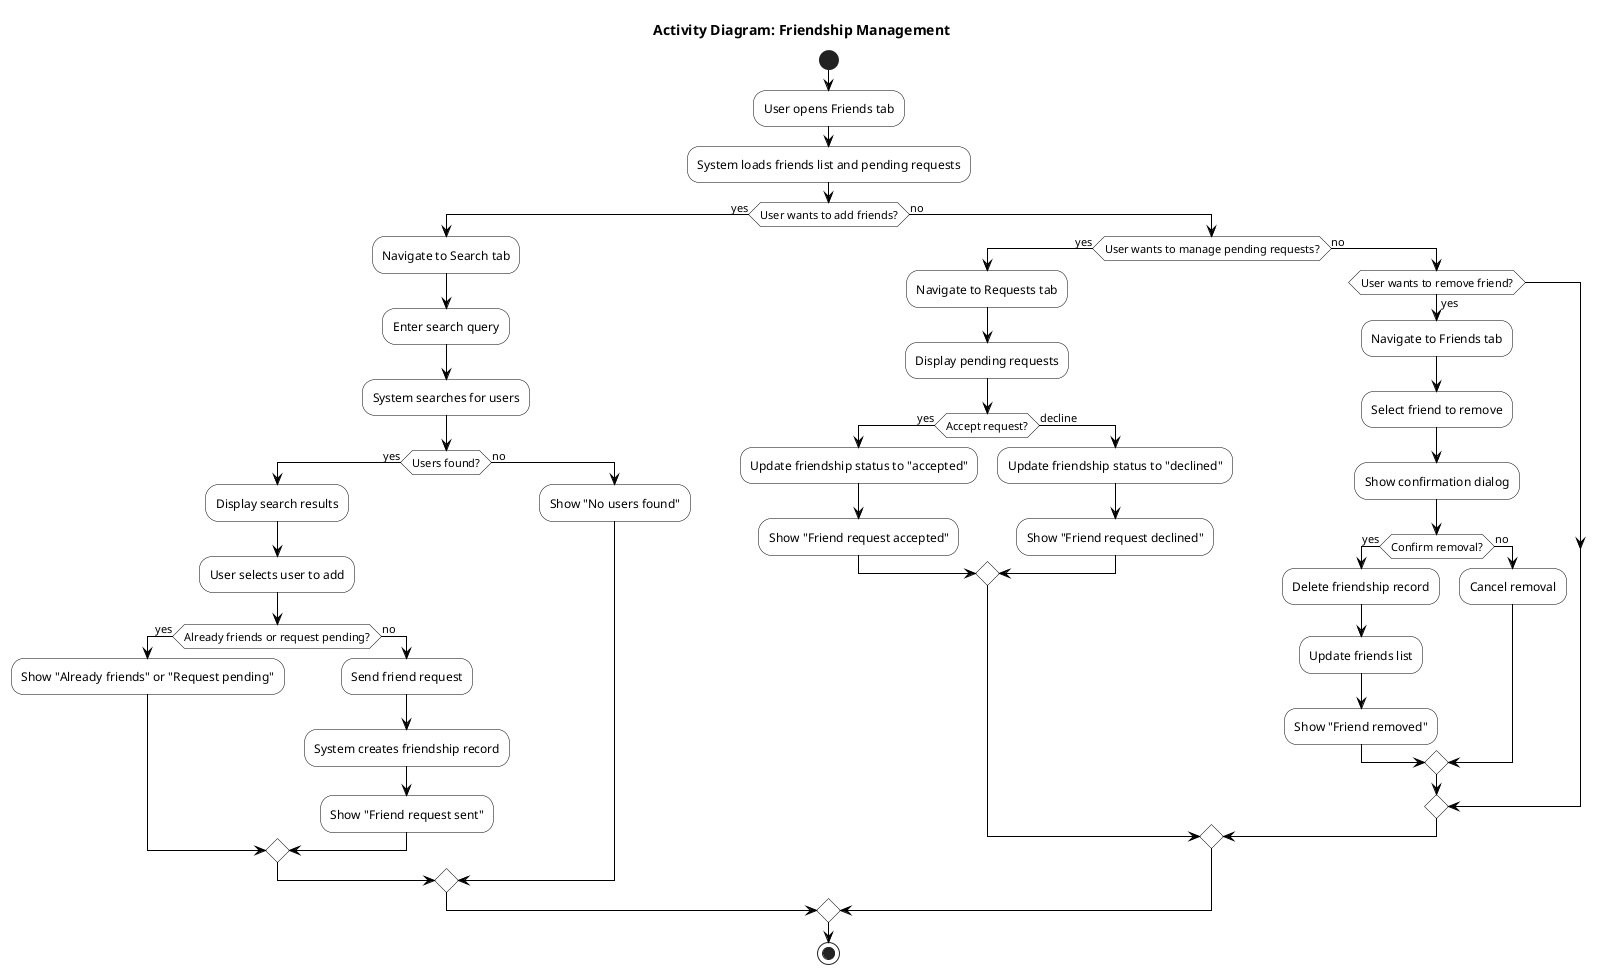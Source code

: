 @startuml
' skinparam to improve the look and feel
skinparam activity {
  BackgroundColor White
  ArrowColor Black
  BorderColor Black
  FontName sans-serif
}
skinparam shadowing false
skinparam monochrome true

title Activity Diagram: Friendship Management

start
:User opens Friends tab;
:System loads friends list and pending requests;

if (User wants to add friends?) then (yes)
  :Navigate to Search tab;
  :Enter search query;
  :System searches for users;
  if (Users found?) then (yes)
    :Display search results;
    :User selects user to add;
    if (Already friends or request pending?) then (yes)
      :Show "Already friends" or "Request pending";
    else (no)
      :Send friend request;
      :System creates friendship record;
      :Show "Friend request sent";
    endif
  else (no)
    :Show "No users found";
  endif
else (no)
  if (User wants to manage pending requests?) then (yes)
    :Navigate to Requests tab;
    :Display pending requests;
    if (Accept request?) then (yes)
      :Update friendship status to "accepted";
      :Show "Friend request accepted";
    else (decline)
      :Update friendship status to "declined";
      :Show "Friend request declined";
    endif
  else (no)
    if (User wants to remove friend?) then (yes)
      :Navigate to Friends tab;
      :Select friend to remove;
      :Show confirmation dialog;
      if (Confirm removal?) then (yes)
        :Delete friendship record;
        :Update friends list;
        :Show "Friend removed";
      else (no)
        :Cancel removal;
      endif
    endif
  endif
endif

stop

@enduml 